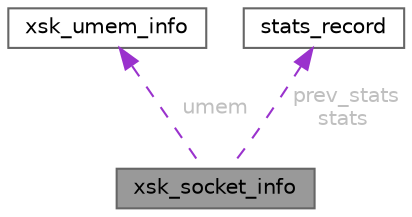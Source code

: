 digraph "xsk_socket_info"
{
 // LATEX_PDF_SIZE
  bgcolor="transparent";
  edge [fontname=Helvetica,fontsize=10,labelfontname=Helvetica,labelfontsize=10];
  node [fontname=Helvetica,fontsize=10,shape=box,height=0.2,width=0.4];
  Node1 [label="xsk_socket_info",height=0.2,width=0.4,color="gray40", fillcolor="grey60", style="filled", fontcolor="black",tooltip=" "];
  Node2 -> Node1 [dir="back",color="darkorchid3",style="dashed",label=" umem",fontcolor="grey" ];
  Node2 [label="xsk_umem_info",height=0.2,width=0.4,color="gray40", fillcolor="white", style="filled",URL="$dc/d62/structxsk__umem__info.html",tooltip=" "];
  Node3 -> Node1 [dir="back",color="darkorchid3",style="dashed",label=" prev_stats\nstats",fontcolor="grey" ];
  Node3 [label="stats_record",height=0.2,width=0.4,color="gray40", fillcolor="white", style="filled",URL="$dd/d38/structstats__record.html",tooltip=" "];
}
